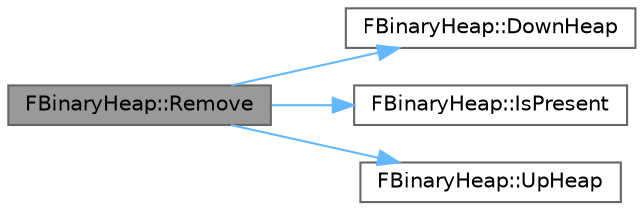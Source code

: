 digraph "FBinaryHeap::Remove"
{
 // INTERACTIVE_SVG=YES
 // LATEX_PDF_SIZE
  bgcolor="transparent";
  edge [fontname=Helvetica,fontsize=10,labelfontname=Helvetica,labelfontsize=10];
  node [fontname=Helvetica,fontsize=10,shape=box,height=0.2,width=0.4];
  rankdir="LR";
  Node1 [id="Node000001",label="FBinaryHeap::Remove",height=0.2,width=0.4,color="gray40", fillcolor="grey60", style="filled", fontcolor="black",tooltip=" "];
  Node1 -> Node2 [id="edge1_Node000001_Node000002",color="steelblue1",style="solid",tooltip=" "];
  Node2 [id="Node000002",label="FBinaryHeap::DownHeap",height=0.2,width=0.4,color="grey40", fillcolor="white", style="filled",URL="$dc/d1e/classFBinaryHeap.html#a75197c30d7727a66638cfbb38c85ae9f",tooltip=" "];
  Node1 -> Node3 [id="edge2_Node000001_Node000003",color="steelblue1",style="solid",tooltip=" "];
  Node3 [id="Node000003",label="FBinaryHeap::IsPresent",height=0.2,width=0.4,color="grey40", fillcolor="white", style="filled",URL="$dc/d1e/classFBinaryHeap.html#a602d4c1aa8458f6a6719476ea68cb2af",tooltip=" "];
  Node1 -> Node4 [id="edge3_Node000001_Node000004",color="steelblue1",style="solid",tooltip=" "];
  Node4 [id="Node000004",label="FBinaryHeap::UpHeap",height=0.2,width=0.4,color="grey40", fillcolor="white", style="filled",URL="$dc/d1e/classFBinaryHeap.html#a7f5e57147e05d362c601ee85a4494a55",tooltip=" "];
}
